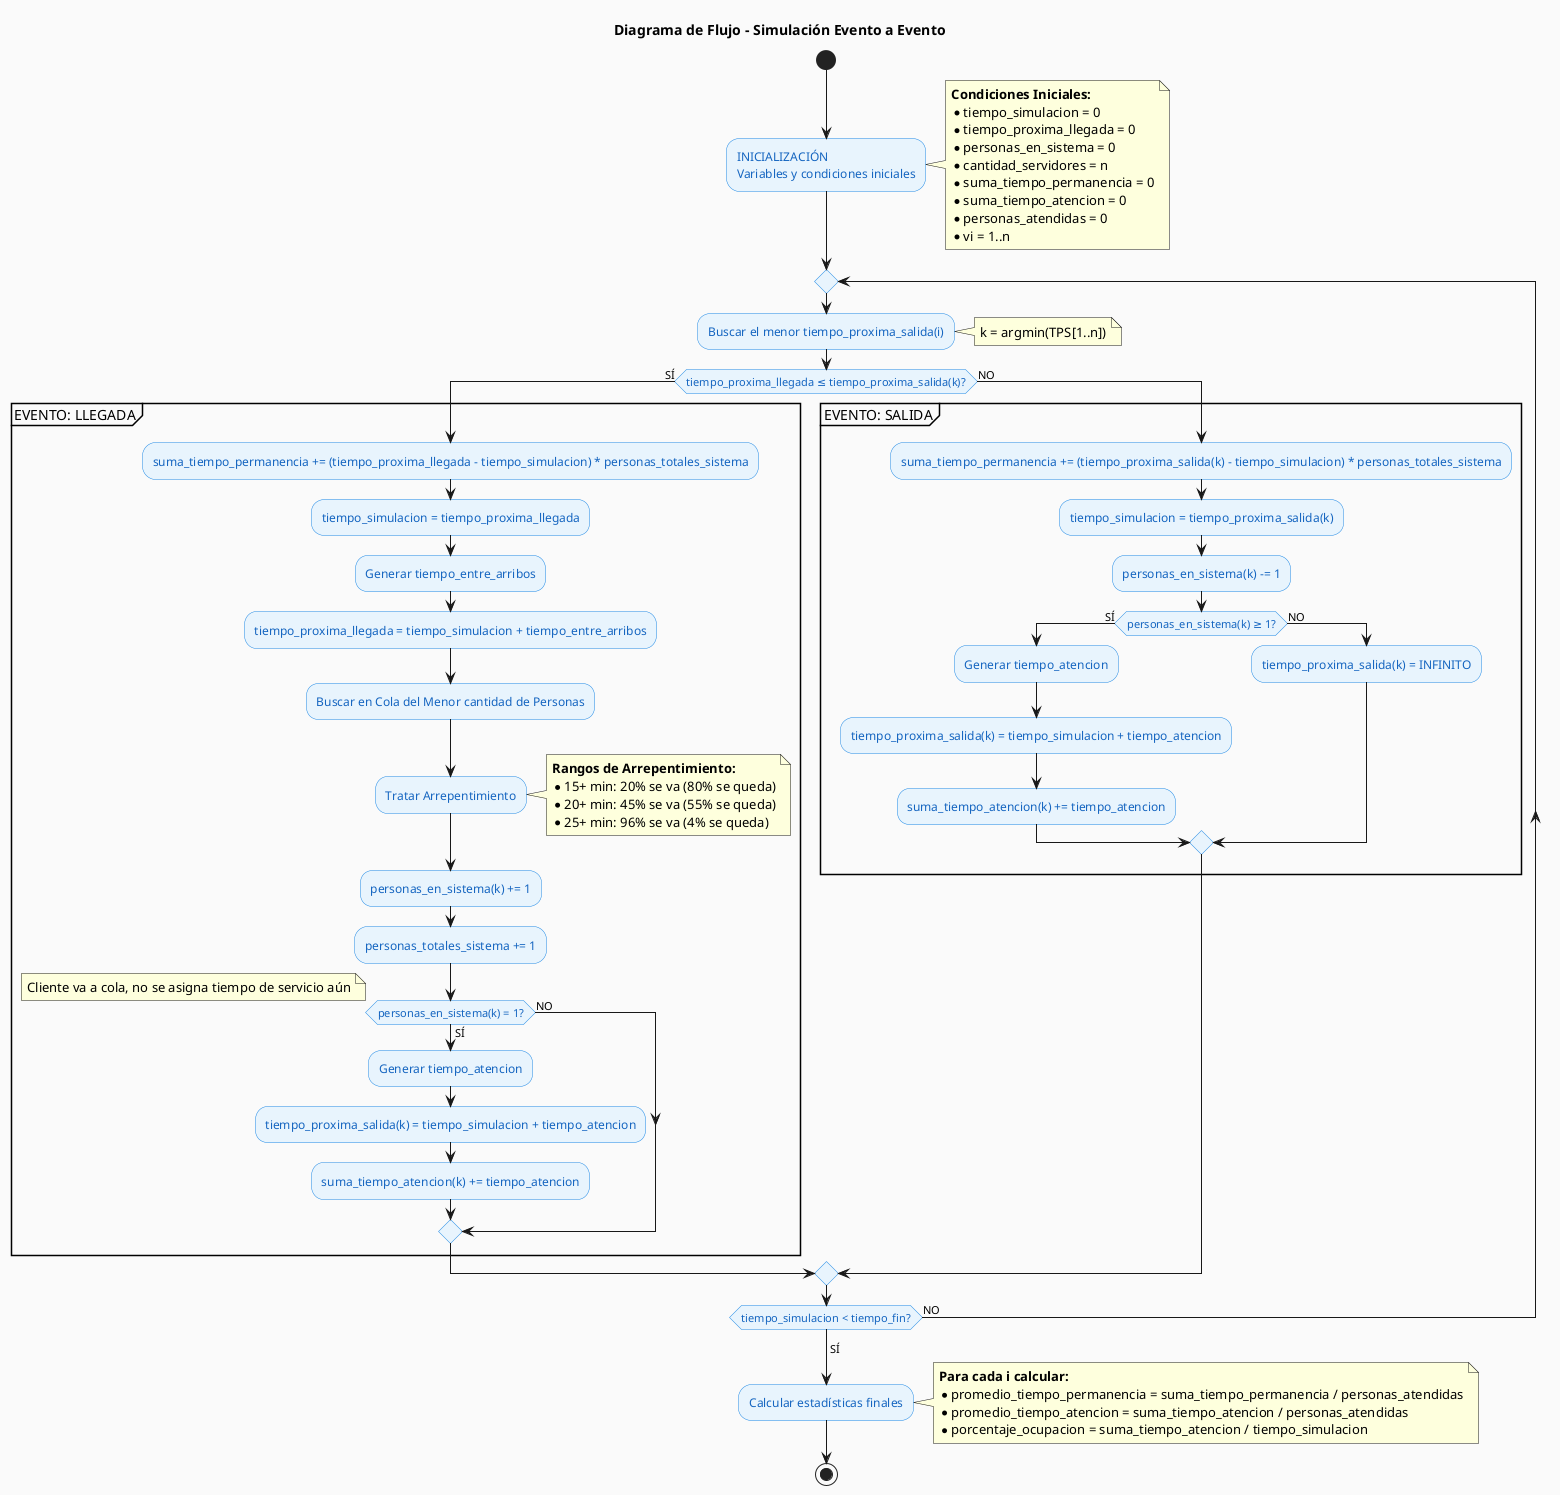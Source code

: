 @startuml Simulacion_Flujo_Mejorado

title Diagrama de Flujo - Simulación Evento a Evento
skinparam backgroundColor #FAFAFA
skinparam activity {
  BackgroundColor #E8F4FD
  BorderColor #1E88E5
  FontColor #1565C0
}
skinparam decision {
  BackgroundColor #FFF3E0
  BorderColor #FB8C00
  FontColor #EF6C00
}

start

:INICIALIZACIÓN
Variables y condiciones iniciales;

note right
  **Condiciones Iniciales:**
  * tiempo_simulacion = 0
  * tiempo_proxima_llegada = 0
  * personas_en_sistema = 0
  * cantidad_servidores = n
  * suma_tiempo_permanencia = 0
  * suma_tiempo_atencion = 0
  * personas_atendidas = 0
  * vi = 1..n
end note

repeat

  :Buscar el menor tiempo_proxima_salida(i);
  
  note right: k = argmin(TPS[1..n])
  
  if (tiempo_proxima_llegada ≤ tiempo_proxima_salida(k)?) then (SÍ)
    
    group EVENTO: LLEGADA
      :suma_tiempo_permanencia += (tiempo_proxima_llegada - tiempo_simulacion) * personas_totales_sistema;
      :tiempo_simulacion = tiempo_proxima_llegada;
      :Generar tiempo_entre_arribos;
      :tiempo_proxima_llegada = tiempo_simulacion + tiempo_entre_arribos;
      
      :Buscar en Cola del Menor cantidad de Personas;
      :Tratar Arrepentimiento;
      
      note right
        **Rangos de Arrepentimiento:**
        * 15+ min: 20% se va (80% se queda)
        * 20+ min: 45% se va (55% se queda)
        * 25+ min: 96% se va (4% se queda)
      end note
      
      :personas_en_sistema(k) += 1;
      :personas_totales_sistema += 1;
      
      if (personas_en_sistema(k) = 1?) then (SÍ)
        :Generar tiempo_atencion;
        :tiempo_proxima_salida(k) = tiempo_simulacion + tiempo_atencion;
        :suma_tiempo_atencion(k) += tiempo_atencion;
      else (NO)
        note right: Cliente va a cola, no se asigna tiempo de servicio aún
      endif
    end group
    
  else (NO)
    
    group EVENTO: SALIDA
      :suma_tiempo_permanencia += (tiempo_proxima_salida(k) - tiempo_simulacion) * personas_totales_sistema;
      :tiempo_simulacion = tiempo_proxima_salida(k);
      :personas_en_sistema(k) -= 1;
      
      if (personas_en_sistema(k) ≥ 1?) then (SÍ)
        :Generar tiempo_atencion;
        :tiempo_proxima_salida(k) = tiempo_simulacion + tiempo_atencion;
        :suma_tiempo_atencion(k) += tiempo_atencion;
      else (NO)
        :tiempo_proxima_salida(k) = INFINITO;
      endif
    end group
    
  endif

repeat while (tiempo_simulacion < tiempo_fin?) is (NO)
-> SÍ;

:Calcular estadísticas finales;

note right
  **Para cada i calcular:**
  * promedio_tiempo_permanencia = suma_tiempo_permanencia / personas_atendidas
  * promedio_tiempo_atencion = suma_tiempo_atencion / personas_atendidas
  * porcentaje_ocupacion = suma_tiempo_atencion / tiempo_simulacion
end note

stop

@enduml 